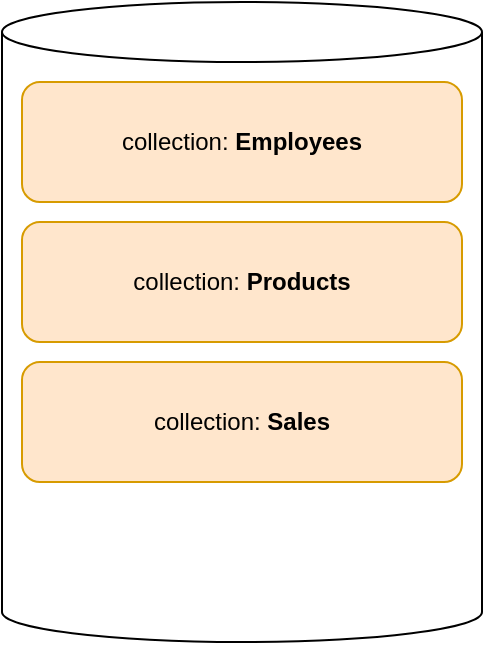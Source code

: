 <mxfile version="20.0.4" type="github">
  <diagram id="ex8GoTdpVqOecJ1n9Sfv" name="Page-1">
    <mxGraphModel dx="868" dy="450" grid="1" gridSize="10" guides="1" tooltips="1" connect="1" arrows="1" fold="1" page="1" pageScale="1" pageWidth="850" pageHeight="1100" math="0" shadow="0">
      <root>
        <mxCell id="0" />
        <mxCell id="1" parent="0" />
        <mxCell id="1iQS_7LXY5DfjF9ILKeW-1" value="" style="shape=cylinder3;whiteSpace=wrap;html=1;boundedLbl=1;backgroundOutline=1;size=15;" vertex="1" parent="1">
          <mxGeometry x="50" y="50" width="240" height="320" as="geometry" />
        </mxCell>
        <mxCell id="1iQS_7LXY5DfjF9ILKeW-3" value="collection: &lt;b&gt;Employees&lt;/b&gt;" style="rounded=1;whiteSpace=wrap;html=1;fillColor=#ffe6cc;strokeColor=#d79b00;" vertex="1" parent="1">
          <mxGeometry x="60" y="90" width="220" height="60" as="geometry" />
        </mxCell>
        <mxCell id="1iQS_7LXY5DfjF9ILKeW-4" value="collection: &lt;b&gt;Products&lt;/b&gt;" style="rounded=1;whiteSpace=wrap;html=1;fillColor=#ffe6cc;strokeColor=#d79b00;" vertex="1" parent="1">
          <mxGeometry x="60" y="160" width="220" height="60" as="geometry" />
        </mxCell>
        <mxCell id="1iQS_7LXY5DfjF9ILKeW-5" value="collection: &lt;b&gt;Sales&lt;/b&gt;" style="rounded=1;whiteSpace=wrap;html=1;fillColor=#ffe6cc;strokeColor=#d79b00;" vertex="1" parent="1">
          <mxGeometry x="60" y="230" width="220" height="60" as="geometry" />
        </mxCell>
      </root>
    </mxGraphModel>
  </diagram>
</mxfile>
